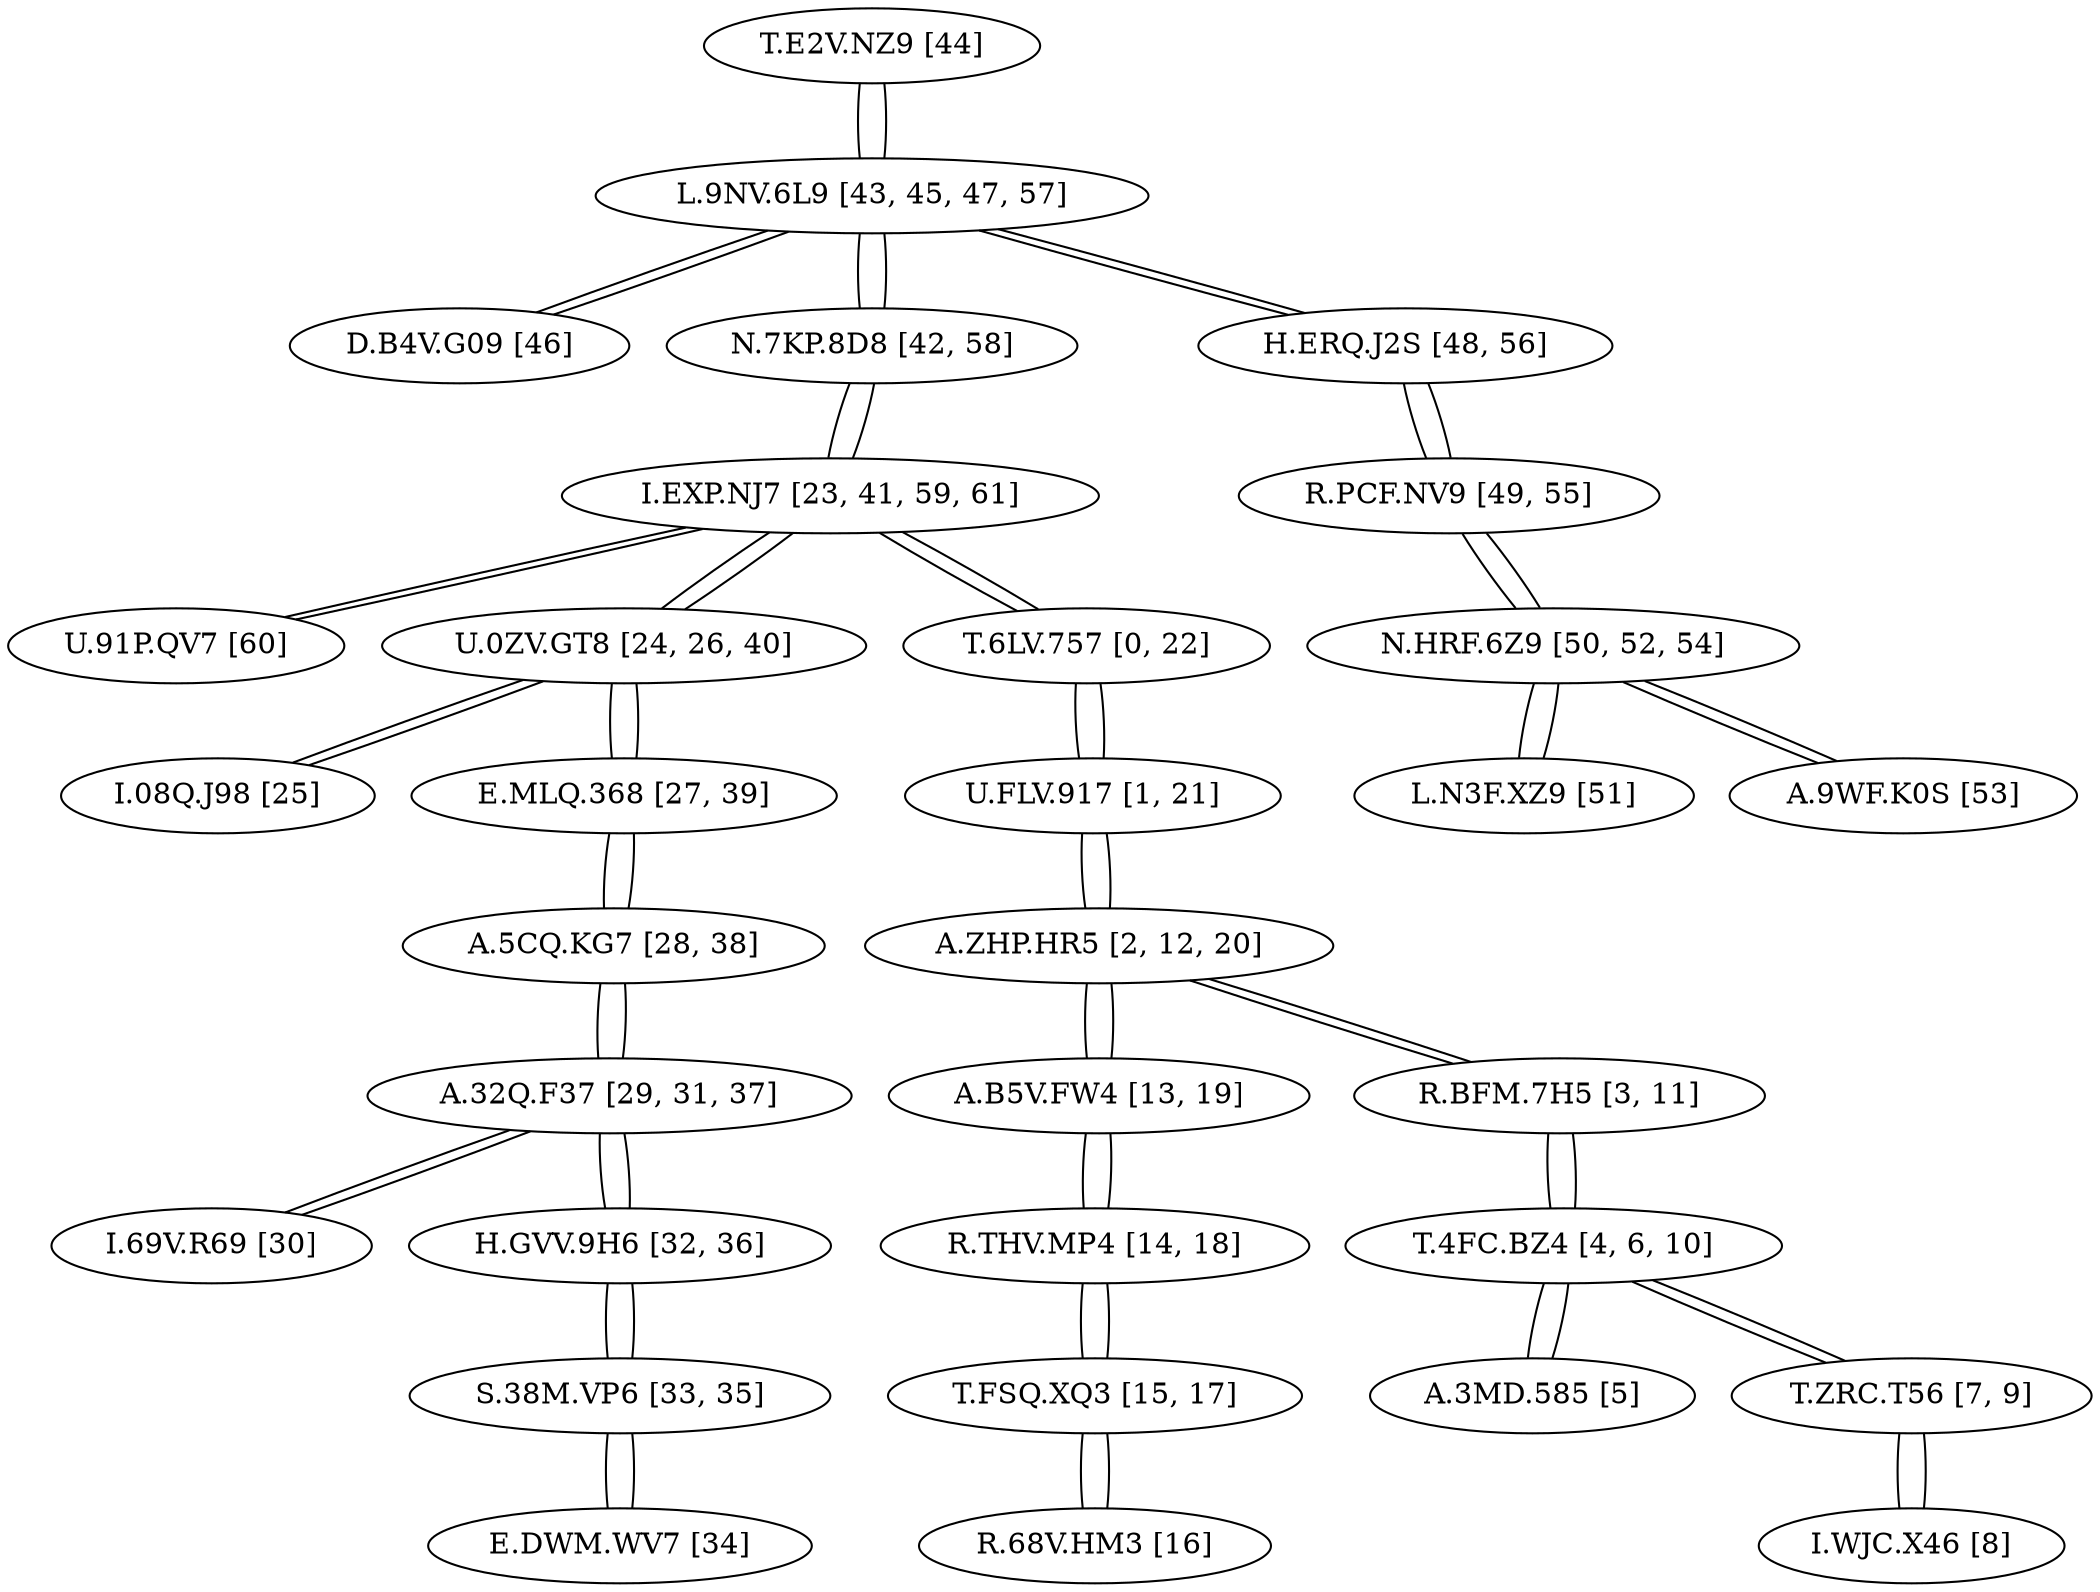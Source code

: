 graph {
    0 [ label = "T.E2V.NZ9 [44]" ]
    1 [ label = "I.EXP.NJ7 [23, 41, 59, 61]" ]
    2 [ label = "T.FSQ.XQ3 [15, 17]" ]
    3 [ label = "U.91P.QV7 [60]" ]
    4 [ label = "D.B4V.G09 [46]" ]
    5 [ label = "I.08Q.J98 [25]" ]
    6 [ label = "N.7KP.8D8 [42, 58]" ]
    7 [ label = "I.69V.R69 [30]" ]
    8 [ label = "A.3MD.585 [5]" ]
    9 [ label = "L.9NV.6L9 [43, 45, 47, 57]" ]
    10 [ label = "T.4FC.BZ4 [4, 6, 10]" ]
    11 [ label = "I.WJC.X46 [8]" ]
    12 [ label = "A.5CQ.KG7 [28, 38]" ]
    13 [ label = "R.THV.MP4 [14, 18]" ]
    14 [ label = "U.FLV.917 [1, 21]" ]
    15 [ label = "R.PCF.NV9 [49, 55]" ]
    16 [ label = "A.ZHP.HR5 [2, 12, 20]" ]
    17 [ label = "H.GVV.9H6 [32, 36]" ]
    18 [ label = "T.ZRC.T56 [7, 9]" ]
    19 [ label = "L.N3F.XZ9 [51]" ]
    20 [ label = "A.B5V.FW4 [13, 19]" ]
    21 [ label = "R.BFM.7H5 [3, 11]" ]
    22 [ label = "A.32Q.F37 [29, 31, 37]" ]
    23 [ label = "S.38M.VP6 [33, 35]" ]
    24 [ label = "A.9WF.K0S [53]" ]
    25 [ label = "E.DWM.WV7 [34]" ]
    26 [ label = "R.68V.HM3 [16]" ]
    27 [ label = "U.0ZV.GT8 [24, 26, 40]" ]
    28 [ label = "H.ERQ.J2S [48, 56]" ]
    29 [ label = "E.MLQ.368 [27, 39]" ]
    30 [ label = "N.HRF.6Z9 [50, 52, 54]" ]
    31 [ label = "T.6LV.757 [0, 22]" ]
    0 -- 9 [ ]
    1 -- 31 [ ]
    1 -- 3 [ ]
    1 -- 27 [ ]
    1 -- 6 [ ]
    2 -- 13 [ ]
    2 -- 26 [ ]
    3 -- 1 [ ]
    4 -- 9 [ ]
    5 -- 27 [ ]
    6 -- 1 [ ]
    6 -- 9 [ ]
    7 -- 22 [ ]
    8 -- 10 [ ]
    9 -- 28 [ ]
    9 -- 4 [ ]
    9 -- 6 [ ]
    9 -- 0 [ ]
    10 -- 21 [ ]
    10 -- 8 [ ]
    10 -- 18 [ ]
    11 -- 18 [ ]
    12 -- 29 [ ]
    12 -- 22 [ ]
    13 -- 2 [ ]
    13 -- 20 [ ]
    14 -- 31 [ ]
    14 -- 16 [ ]
    15 -- 30 [ ]
    15 -- 28 [ ]
    16 -- 14 [ ]
    16 -- 21 [ ]
    16 -- 20 [ ]
    17 -- 23 [ ]
    17 -- 22 [ ]
    18 -- 10 [ ]
    18 -- 11 [ ]
    19 -- 30 [ ]
    20 -- 13 [ ]
    20 -- 16 [ ]
    21 -- 10 [ ]
    21 -- 16 [ ]
    22 -- 17 [ ]
    22 -- 12 [ ]
    22 -- 7 [ ]
    23 -- 25 [ ]
    23 -- 17 [ ]
    24 -- 30 [ ]
    25 -- 23 [ ]
    26 -- 2 [ ]
    27 -- 1 [ ]
    27 -- 29 [ ]
    27 -- 5 [ ]
    28 -- 15 [ ]
    28 -- 9 [ ]
    29 -- 27 [ ]
    29 -- 12 [ ]
    30 -- 24 [ ]
    30 -- 15 [ ]
    30 -- 19 [ ]
    31 -- 1 [ ]
    31 -- 14 [ ]
}
